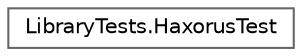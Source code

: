digraph "Graphical Class Hierarchy"
{
 // INTERACTIVE_SVG=YES
 // LATEX_PDF_SIZE
  bgcolor="transparent";
  edge [fontname=Helvetica,fontsize=10,labelfontname=Helvetica,labelfontsize=10];
  node [fontname=Helvetica,fontsize=10,shape=box,height=0.2,width=0.4];
  rankdir="LR";
  Node0 [id="Node000000",label="LibraryTests.HaxorusTest",height=0.2,width=0.4,color="grey40", fillcolor="white", style="filled",URL="$classLibraryTests_1_1HaxorusTest.html",tooltip="Test de la clase Haxorus"];
}
